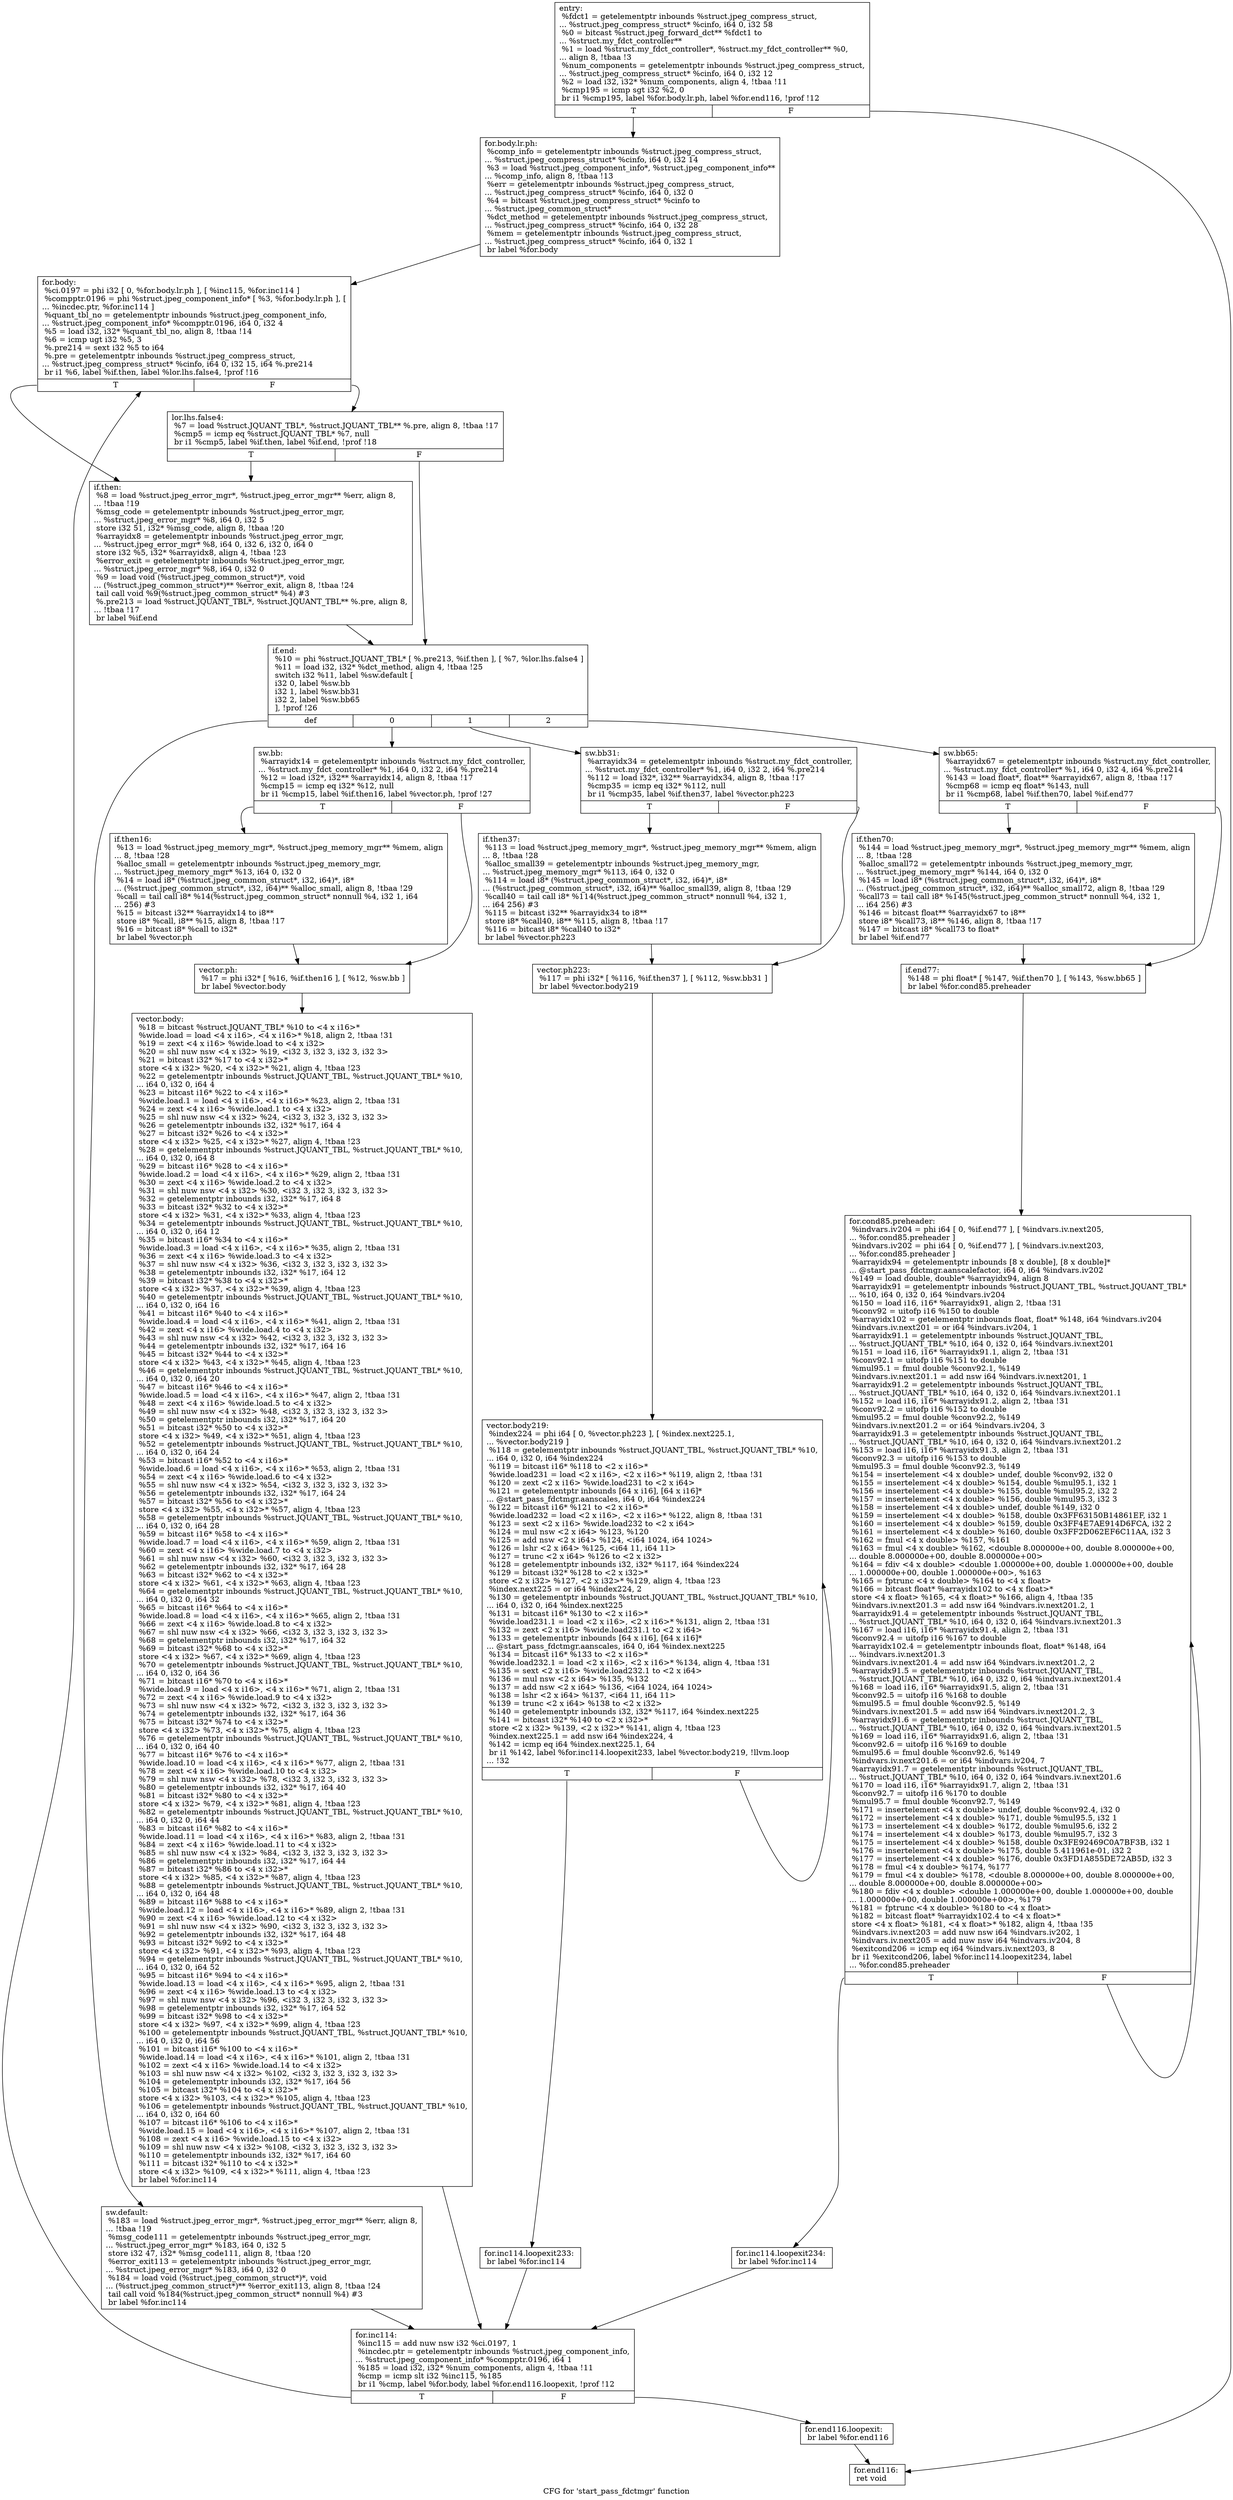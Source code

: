 digraph "CFG for 'start_pass_fdctmgr' function" {
	label="CFG for 'start_pass_fdctmgr' function";

	Node0x5643dc0 [shape=record,label="{entry:\l  %fdct1 = getelementptr inbounds %struct.jpeg_compress_struct,\l... %struct.jpeg_compress_struct* %cinfo, i64 0, i32 58\l  %0 = bitcast %struct.jpeg_forward_dct** %fdct1 to\l... %struct.my_fdct_controller**\l  %1 = load %struct.my_fdct_controller*, %struct.my_fdct_controller** %0,\l... align 8, !tbaa !3\l  %num_components = getelementptr inbounds %struct.jpeg_compress_struct,\l... %struct.jpeg_compress_struct* %cinfo, i64 0, i32 12\l  %2 = load i32, i32* %num_components, align 4, !tbaa !11\l  %cmp195 = icmp sgt i32 %2, 0\l  br i1 %cmp195, label %for.body.lr.ph, label %for.end116, !prof !12\l|{<s0>T|<s1>F}}"];
	Node0x5643dc0:s0 -> Node0x564a530;
	Node0x5643dc0:s1 -> Node0x564a5e0;
	Node0x564a530 [shape=record,label="{for.body.lr.ph:                                   \l  %comp_info = getelementptr inbounds %struct.jpeg_compress_struct,\l... %struct.jpeg_compress_struct* %cinfo, i64 0, i32 14\l  %3 = load %struct.jpeg_component_info*, %struct.jpeg_component_info**\l... %comp_info, align 8, !tbaa !13\l  %err = getelementptr inbounds %struct.jpeg_compress_struct,\l... %struct.jpeg_compress_struct* %cinfo, i64 0, i32 0\l  %4 = bitcast %struct.jpeg_compress_struct* %cinfo to\l... %struct.jpeg_common_struct*\l  %dct_method = getelementptr inbounds %struct.jpeg_compress_struct,\l... %struct.jpeg_compress_struct* %cinfo, i64 0, i32 28\l  %mem = getelementptr inbounds %struct.jpeg_compress_struct,\l... %struct.jpeg_compress_struct* %cinfo, i64 0, i32 1\l  br label %for.body\l}"];
	Node0x564a530 -> Node0x564ad90;
	Node0x564ad90 [shape=record,label="{for.body:                                         \l  %ci.0197 = phi i32 [ 0, %for.body.lr.ph ], [ %inc115, %for.inc114 ]\l  %compptr.0196 = phi %struct.jpeg_component_info* [ %3, %for.body.lr.ph ], [\l... %incdec.ptr, %for.inc114 ]\l  %quant_tbl_no = getelementptr inbounds %struct.jpeg_component_info,\l... %struct.jpeg_component_info* %compptr.0196, i64 0, i32 4\l  %5 = load i32, i32* %quant_tbl_no, align 8, !tbaa !14\l  %6 = icmp ugt i32 %5, 3\l  %.pre214 = sext i32 %5 to i64\l  %.pre = getelementptr inbounds %struct.jpeg_compress_struct,\l... %struct.jpeg_compress_struct* %cinfo, i64 0, i32 15, i64 %.pre214\l  br i1 %6, label %if.then, label %lor.lhs.false4, !prof !16\l|{<s0>T|<s1>F}}"];
	Node0x564ad90:s0 -> Node0x563f360;
	Node0x564ad90:s1 -> Node0x563f430;
	Node0x563f430 [shape=record,label="{lor.lhs.false4:                                   \l  %7 = load %struct.JQUANT_TBL*, %struct.JQUANT_TBL** %.pre, align 8, !tbaa !17\l  %cmp5 = icmp eq %struct.JQUANT_TBL* %7, null\l  br i1 %cmp5, label %if.then, label %if.end, !prof !18\l|{<s0>T|<s1>F}}"];
	Node0x563f430:s0 -> Node0x563f360;
	Node0x563f430:s1 -> Node0x564cac0;
	Node0x563f360 [shape=record,label="{if.then:                                          \l  %8 = load %struct.jpeg_error_mgr*, %struct.jpeg_error_mgr** %err, align 8,\l... !tbaa !19\l  %msg_code = getelementptr inbounds %struct.jpeg_error_mgr,\l... %struct.jpeg_error_mgr* %8, i64 0, i32 5\l  store i32 51, i32* %msg_code, align 8, !tbaa !20\l  %arrayidx8 = getelementptr inbounds %struct.jpeg_error_mgr,\l... %struct.jpeg_error_mgr* %8, i64 0, i32 6, i32 0, i64 0\l  store i32 %5, i32* %arrayidx8, align 4, !tbaa !23\l  %error_exit = getelementptr inbounds %struct.jpeg_error_mgr,\l... %struct.jpeg_error_mgr* %8, i64 0, i32 0\l  %9 = load void (%struct.jpeg_common_struct*)*, void\l... (%struct.jpeg_common_struct*)** %error_exit, align 8, !tbaa !24\l  tail call void %9(%struct.jpeg_common_struct* %4) #3\l  %.pre213 = load %struct.JQUANT_TBL*, %struct.JQUANT_TBL** %.pre, align 8,\l... !tbaa !17\l  br label %if.end\l}"];
	Node0x563f360 -> Node0x564cac0;
	Node0x564cac0 [shape=record,label="{if.end:                                           \l  %10 = phi %struct.JQUANT_TBL* [ %.pre213, %if.then ], [ %7, %lor.lhs.false4 ]\l  %11 = load i32, i32* %dct_method, align 4, !tbaa !25\l  switch i32 %11, label %sw.default [\l    i32 0, label %sw.bb\l    i32 1, label %sw.bb31\l    i32 2, label %sw.bb65\l  ], !prof !26\l|{<s0>def|<s1>0|<s2>1|<s3>2}}"];
	Node0x564cac0:s0 -> Node0x564efc0;
	Node0x564cac0:s1 -> Node0x564f0a0;
	Node0x564cac0:s2 -> Node0x564f150;
	Node0x564cac0:s3 -> Node0x564f220;
	Node0x564f0a0 [shape=record,label="{sw.bb:                                            \l  %arrayidx14 = getelementptr inbounds %struct.my_fdct_controller,\l... %struct.my_fdct_controller* %1, i64 0, i32 2, i64 %.pre214\l  %12 = load i32*, i32** %arrayidx14, align 8, !tbaa !17\l  %cmp15 = icmp eq i32* %12, null\l  br i1 %cmp15, label %if.then16, label %vector.ph, !prof !27\l|{<s0>T|<s1>F}}"];
	Node0x564f0a0:s0 -> Node0x564f710;
	Node0x564f0a0:s1 -> Node0x564f7f0;
	Node0x564f710 [shape=record,label="{if.then16:                                        \l  %13 = load %struct.jpeg_memory_mgr*, %struct.jpeg_memory_mgr** %mem, align\l... 8, !tbaa !28\l  %alloc_small = getelementptr inbounds %struct.jpeg_memory_mgr,\l... %struct.jpeg_memory_mgr* %13, i64 0, i32 0\l  %14 = load i8* (%struct.jpeg_common_struct*, i32, i64)*, i8*\l... (%struct.jpeg_common_struct*, i32, i64)** %alloc_small, align 8, !tbaa !29\l  %call = tail call i8* %14(%struct.jpeg_common_struct* nonnull %4, i32 1, i64\l... 256) #3\l  %15 = bitcast i32** %arrayidx14 to i8**\l  store i8* %call, i8** %15, align 8, !tbaa !17\l  %16 = bitcast i8* %call to i32*\l  br label %vector.ph\l}"];
	Node0x564f710 -> Node0x564f7f0;
	Node0x564f7f0 [shape=record,label="{vector.ph:                                        \l  %17 = phi i32* [ %16, %if.then16 ], [ %12, %sw.bb ]\l  br label %vector.body\l}"];
	Node0x564f7f0 -> Node0x5650cd0;
	Node0x5650cd0 [shape=record,label="{vector.body:                                      \l  %18 = bitcast %struct.JQUANT_TBL* %10 to \<4 x i16\>*\l  %wide.load = load \<4 x i16\>, \<4 x i16\>* %18, align 2, !tbaa !31\l  %19 = zext \<4 x i16\> %wide.load to \<4 x i32\>\l  %20 = shl nuw nsw \<4 x i32\> %19, \<i32 3, i32 3, i32 3, i32 3\>\l  %21 = bitcast i32* %17 to \<4 x i32\>*\l  store \<4 x i32\> %20, \<4 x i32\>* %21, align 4, !tbaa !23\l  %22 = getelementptr inbounds %struct.JQUANT_TBL, %struct.JQUANT_TBL* %10,\l... i64 0, i32 0, i64 4\l  %23 = bitcast i16* %22 to \<4 x i16\>*\l  %wide.load.1 = load \<4 x i16\>, \<4 x i16\>* %23, align 2, !tbaa !31\l  %24 = zext \<4 x i16\> %wide.load.1 to \<4 x i32\>\l  %25 = shl nuw nsw \<4 x i32\> %24, \<i32 3, i32 3, i32 3, i32 3\>\l  %26 = getelementptr inbounds i32, i32* %17, i64 4\l  %27 = bitcast i32* %26 to \<4 x i32\>*\l  store \<4 x i32\> %25, \<4 x i32\>* %27, align 4, !tbaa !23\l  %28 = getelementptr inbounds %struct.JQUANT_TBL, %struct.JQUANT_TBL* %10,\l... i64 0, i32 0, i64 8\l  %29 = bitcast i16* %28 to \<4 x i16\>*\l  %wide.load.2 = load \<4 x i16\>, \<4 x i16\>* %29, align 2, !tbaa !31\l  %30 = zext \<4 x i16\> %wide.load.2 to \<4 x i32\>\l  %31 = shl nuw nsw \<4 x i32\> %30, \<i32 3, i32 3, i32 3, i32 3\>\l  %32 = getelementptr inbounds i32, i32* %17, i64 8\l  %33 = bitcast i32* %32 to \<4 x i32\>*\l  store \<4 x i32\> %31, \<4 x i32\>* %33, align 4, !tbaa !23\l  %34 = getelementptr inbounds %struct.JQUANT_TBL, %struct.JQUANT_TBL* %10,\l... i64 0, i32 0, i64 12\l  %35 = bitcast i16* %34 to \<4 x i16\>*\l  %wide.load.3 = load \<4 x i16\>, \<4 x i16\>* %35, align 2, !tbaa !31\l  %36 = zext \<4 x i16\> %wide.load.3 to \<4 x i32\>\l  %37 = shl nuw nsw \<4 x i32\> %36, \<i32 3, i32 3, i32 3, i32 3\>\l  %38 = getelementptr inbounds i32, i32* %17, i64 12\l  %39 = bitcast i32* %38 to \<4 x i32\>*\l  store \<4 x i32\> %37, \<4 x i32\>* %39, align 4, !tbaa !23\l  %40 = getelementptr inbounds %struct.JQUANT_TBL, %struct.JQUANT_TBL* %10,\l... i64 0, i32 0, i64 16\l  %41 = bitcast i16* %40 to \<4 x i16\>*\l  %wide.load.4 = load \<4 x i16\>, \<4 x i16\>* %41, align 2, !tbaa !31\l  %42 = zext \<4 x i16\> %wide.load.4 to \<4 x i32\>\l  %43 = shl nuw nsw \<4 x i32\> %42, \<i32 3, i32 3, i32 3, i32 3\>\l  %44 = getelementptr inbounds i32, i32* %17, i64 16\l  %45 = bitcast i32* %44 to \<4 x i32\>*\l  store \<4 x i32\> %43, \<4 x i32\>* %45, align 4, !tbaa !23\l  %46 = getelementptr inbounds %struct.JQUANT_TBL, %struct.JQUANT_TBL* %10,\l... i64 0, i32 0, i64 20\l  %47 = bitcast i16* %46 to \<4 x i16\>*\l  %wide.load.5 = load \<4 x i16\>, \<4 x i16\>* %47, align 2, !tbaa !31\l  %48 = zext \<4 x i16\> %wide.load.5 to \<4 x i32\>\l  %49 = shl nuw nsw \<4 x i32\> %48, \<i32 3, i32 3, i32 3, i32 3\>\l  %50 = getelementptr inbounds i32, i32* %17, i64 20\l  %51 = bitcast i32* %50 to \<4 x i32\>*\l  store \<4 x i32\> %49, \<4 x i32\>* %51, align 4, !tbaa !23\l  %52 = getelementptr inbounds %struct.JQUANT_TBL, %struct.JQUANT_TBL* %10,\l... i64 0, i32 0, i64 24\l  %53 = bitcast i16* %52 to \<4 x i16\>*\l  %wide.load.6 = load \<4 x i16\>, \<4 x i16\>* %53, align 2, !tbaa !31\l  %54 = zext \<4 x i16\> %wide.load.6 to \<4 x i32\>\l  %55 = shl nuw nsw \<4 x i32\> %54, \<i32 3, i32 3, i32 3, i32 3\>\l  %56 = getelementptr inbounds i32, i32* %17, i64 24\l  %57 = bitcast i32* %56 to \<4 x i32\>*\l  store \<4 x i32\> %55, \<4 x i32\>* %57, align 4, !tbaa !23\l  %58 = getelementptr inbounds %struct.JQUANT_TBL, %struct.JQUANT_TBL* %10,\l... i64 0, i32 0, i64 28\l  %59 = bitcast i16* %58 to \<4 x i16\>*\l  %wide.load.7 = load \<4 x i16\>, \<4 x i16\>* %59, align 2, !tbaa !31\l  %60 = zext \<4 x i16\> %wide.load.7 to \<4 x i32\>\l  %61 = shl nuw nsw \<4 x i32\> %60, \<i32 3, i32 3, i32 3, i32 3\>\l  %62 = getelementptr inbounds i32, i32* %17, i64 28\l  %63 = bitcast i32* %62 to \<4 x i32\>*\l  store \<4 x i32\> %61, \<4 x i32\>* %63, align 4, !tbaa !23\l  %64 = getelementptr inbounds %struct.JQUANT_TBL, %struct.JQUANT_TBL* %10,\l... i64 0, i32 0, i64 32\l  %65 = bitcast i16* %64 to \<4 x i16\>*\l  %wide.load.8 = load \<4 x i16\>, \<4 x i16\>* %65, align 2, !tbaa !31\l  %66 = zext \<4 x i16\> %wide.load.8 to \<4 x i32\>\l  %67 = shl nuw nsw \<4 x i32\> %66, \<i32 3, i32 3, i32 3, i32 3\>\l  %68 = getelementptr inbounds i32, i32* %17, i64 32\l  %69 = bitcast i32* %68 to \<4 x i32\>*\l  store \<4 x i32\> %67, \<4 x i32\>* %69, align 4, !tbaa !23\l  %70 = getelementptr inbounds %struct.JQUANT_TBL, %struct.JQUANT_TBL* %10,\l... i64 0, i32 0, i64 36\l  %71 = bitcast i16* %70 to \<4 x i16\>*\l  %wide.load.9 = load \<4 x i16\>, \<4 x i16\>* %71, align 2, !tbaa !31\l  %72 = zext \<4 x i16\> %wide.load.9 to \<4 x i32\>\l  %73 = shl nuw nsw \<4 x i32\> %72, \<i32 3, i32 3, i32 3, i32 3\>\l  %74 = getelementptr inbounds i32, i32* %17, i64 36\l  %75 = bitcast i32* %74 to \<4 x i32\>*\l  store \<4 x i32\> %73, \<4 x i32\>* %75, align 4, !tbaa !23\l  %76 = getelementptr inbounds %struct.JQUANT_TBL, %struct.JQUANT_TBL* %10,\l... i64 0, i32 0, i64 40\l  %77 = bitcast i16* %76 to \<4 x i16\>*\l  %wide.load.10 = load \<4 x i16\>, \<4 x i16\>* %77, align 2, !tbaa !31\l  %78 = zext \<4 x i16\> %wide.load.10 to \<4 x i32\>\l  %79 = shl nuw nsw \<4 x i32\> %78, \<i32 3, i32 3, i32 3, i32 3\>\l  %80 = getelementptr inbounds i32, i32* %17, i64 40\l  %81 = bitcast i32* %80 to \<4 x i32\>*\l  store \<4 x i32\> %79, \<4 x i32\>* %81, align 4, !tbaa !23\l  %82 = getelementptr inbounds %struct.JQUANT_TBL, %struct.JQUANT_TBL* %10,\l... i64 0, i32 0, i64 44\l  %83 = bitcast i16* %82 to \<4 x i16\>*\l  %wide.load.11 = load \<4 x i16\>, \<4 x i16\>* %83, align 2, !tbaa !31\l  %84 = zext \<4 x i16\> %wide.load.11 to \<4 x i32\>\l  %85 = shl nuw nsw \<4 x i32\> %84, \<i32 3, i32 3, i32 3, i32 3\>\l  %86 = getelementptr inbounds i32, i32* %17, i64 44\l  %87 = bitcast i32* %86 to \<4 x i32\>*\l  store \<4 x i32\> %85, \<4 x i32\>* %87, align 4, !tbaa !23\l  %88 = getelementptr inbounds %struct.JQUANT_TBL, %struct.JQUANT_TBL* %10,\l... i64 0, i32 0, i64 48\l  %89 = bitcast i16* %88 to \<4 x i16\>*\l  %wide.load.12 = load \<4 x i16\>, \<4 x i16\>* %89, align 2, !tbaa !31\l  %90 = zext \<4 x i16\> %wide.load.12 to \<4 x i32\>\l  %91 = shl nuw nsw \<4 x i32\> %90, \<i32 3, i32 3, i32 3, i32 3\>\l  %92 = getelementptr inbounds i32, i32* %17, i64 48\l  %93 = bitcast i32* %92 to \<4 x i32\>*\l  store \<4 x i32\> %91, \<4 x i32\>* %93, align 4, !tbaa !23\l  %94 = getelementptr inbounds %struct.JQUANT_TBL, %struct.JQUANT_TBL* %10,\l... i64 0, i32 0, i64 52\l  %95 = bitcast i16* %94 to \<4 x i16\>*\l  %wide.load.13 = load \<4 x i16\>, \<4 x i16\>* %95, align 2, !tbaa !31\l  %96 = zext \<4 x i16\> %wide.load.13 to \<4 x i32\>\l  %97 = shl nuw nsw \<4 x i32\> %96, \<i32 3, i32 3, i32 3, i32 3\>\l  %98 = getelementptr inbounds i32, i32* %17, i64 52\l  %99 = bitcast i32* %98 to \<4 x i32\>*\l  store \<4 x i32\> %97, \<4 x i32\>* %99, align 4, !tbaa !23\l  %100 = getelementptr inbounds %struct.JQUANT_TBL, %struct.JQUANT_TBL* %10,\l... i64 0, i32 0, i64 56\l  %101 = bitcast i16* %100 to \<4 x i16\>*\l  %wide.load.14 = load \<4 x i16\>, \<4 x i16\>* %101, align 2, !tbaa !31\l  %102 = zext \<4 x i16\> %wide.load.14 to \<4 x i32\>\l  %103 = shl nuw nsw \<4 x i32\> %102, \<i32 3, i32 3, i32 3, i32 3\>\l  %104 = getelementptr inbounds i32, i32* %17, i64 56\l  %105 = bitcast i32* %104 to \<4 x i32\>*\l  store \<4 x i32\> %103, \<4 x i32\>* %105, align 4, !tbaa !23\l  %106 = getelementptr inbounds %struct.JQUANT_TBL, %struct.JQUANT_TBL* %10,\l... i64 0, i32 0, i64 60\l  %107 = bitcast i16* %106 to \<4 x i16\>*\l  %wide.load.15 = load \<4 x i16\>, \<4 x i16\>* %107, align 2, !tbaa !31\l  %108 = zext \<4 x i16\> %wide.load.15 to \<4 x i32\>\l  %109 = shl nuw nsw \<4 x i32\> %108, \<i32 3, i32 3, i32 3, i32 3\>\l  %110 = getelementptr inbounds i32, i32* %17, i64 60\l  %111 = bitcast i32* %110 to \<4 x i32\>*\l  store \<4 x i32\> %109, \<4 x i32\>* %111, align 4, !tbaa !23\l  br label %for.inc114\l}"];
	Node0x5650cd0 -> Node0x563fff0;
	Node0x564f150 [shape=record,label="{sw.bb31:                                          \l  %arrayidx34 = getelementptr inbounds %struct.my_fdct_controller,\l... %struct.my_fdct_controller* %1, i64 0, i32 2, i64 %.pre214\l  %112 = load i32*, i32** %arrayidx34, align 8, !tbaa !17\l  %cmp35 = icmp eq i32* %112, null\l  br i1 %cmp35, label %if.then37, label %vector.ph223\l|{<s0>T|<s1>F}}"];
	Node0x564f150:s0 -> Node0x5657830;
	Node0x564f150:s1 -> Node0x5657910;
	Node0x5657830 [shape=record,label="{if.then37:                                        \l  %113 = load %struct.jpeg_memory_mgr*, %struct.jpeg_memory_mgr** %mem, align\l... 8, !tbaa !28\l  %alloc_small39 = getelementptr inbounds %struct.jpeg_memory_mgr,\l... %struct.jpeg_memory_mgr* %113, i64 0, i32 0\l  %114 = load i8* (%struct.jpeg_common_struct*, i32, i64)*, i8*\l... (%struct.jpeg_common_struct*, i32, i64)** %alloc_small39, align 8, !tbaa !29\l  %call40 = tail call i8* %114(%struct.jpeg_common_struct* nonnull %4, i32 1,\l... i64 256) #3\l  %115 = bitcast i32** %arrayidx34 to i8**\l  store i8* %call40, i8** %115, align 8, !tbaa !17\l  %116 = bitcast i8* %call40 to i32*\l  br label %vector.ph223\l}"];
	Node0x5657830 -> Node0x5657910;
	Node0x5657910 [shape=record,label="{vector.ph223:                                     \l  %117 = phi i32* [ %116, %if.then37 ], [ %112, %sw.bb31 ]\l  br label %vector.body219\l}"];
	Node0x5657910 -> Node0x564b200;
	Node0x564b200 [shape=record,label="{vector.body219:                                   \l  %index224 = phi i64 [ 0, %vector.ph223 ], [ %index.next225.1,\l... %vector.body219 ]\l  %118 = getelementptr inbounds %struct.JQUANT_TBL, %struct.JQUANT_TBL* %10,\l... i64 0, i32 0, i64 %index224\l  %119 = bitcast i16* %118 to \<2 x i16\>*\l  %wide.load231 = load \<2 x i16\>, \<2 x i16\>* %119, align 2, !tbaa !31\l  %120 = zext \<2 x i16\> %wide.load231 to \<2 x i64\>\l  %121 = getelementptr inbounds [64 x i16], [64 x i16]*\l... @start_pass_fdctmgr.aanscales, i64 0, i64 %index224\l  %122 = bitcast i16* %121 to \<2 x i16\>*\l  %wide.load232 = load \<2 x i16\>, \<2 x i16\>* %122, align 8, !tbaa !31\l  %123 = sext \<2 x i16\> %wide.load232 to \<2 x i64\>\l  %124 = mul nsw \<2 x i64\> %123, %120\l  %125 = add nsw \<2 x i64\> %124, \<i64 1024, i64 1024\>\l  %126 = lshr \<2 x i64\> %125, \<i64 11, i64 11\>\l  %127 = trunc \<2 x i64\> %126 to \<2 x i32\>\l  %128 = getelementptr inbounds i32, i32* %117, i64 %index224\l  %129 = bitcast i32* %128 to \<2 x i32\>*\l  store \<2 x i32\> %127, \<2 x i32\>* %129, align 4, !tbaa !23\l  %index.next225 = or i64 %index224, 2\l  %130 = getelementptr inbounds %struct.JQUANT_TBL, %struct.JQUANT_TBL* %10,\l... i64 0, i32 0, i64 %index.next225\l  %131 = bitcast i16* %130 to \<2 x i16\>*\l  %wide.load231.1 = load \<2 x i16\>, \<2 x i16\>* %131, align 2, !tbaa !31\l  %132 = zext \<2 x i16\> %wide.load231.1 to \<2 x i64\>\l  %133 = getelementptr inbounds [64 x i16], [64 x i16]*\l... @start_pass_fdctmgr.aanscales, i64 0, i64 %index.next225\l  %134 = bitcast i16* %133 to \<2 x i16\>*\l  %wide.load232.1 = load \<2 x i16\>, \<2 x i16\>* %134, align 4, !tbaa !31\l  %135 = sext \<2 x i16\> %wide.load232.1 to \<2 x i64\>\l  %136 = mul nsw \<2 x i64\> %135, %132\l  %137 = add nsw \<2 x i64\> %136, \<i64 1024, i64 1024\>\l  %138 = lshr \<2 x i64\> %137, \<i64 11, i64 11\>\l  %139 = trunc \<2 x i64\> %138 to \<2 x i32\>\l  %140 = getelementptr inbounds i32, i32* %117, i64 %index.next225\l  %141 = bitcast i32* %140 to \<2 x i32\>*\l  store \<2 x i32\> %139, \<2 x i32\>* %141, align 4, !tbaa !23\l  %index.next225.1 = add nsw i64 %index224, 4\l  %142 = icmp eq i64 %index.next225.1, 64\l  br i1 %142, label %for.inc114.loopexit233, label %vector.body219, !llvm.loop\l... !32\l|{<s0>T|<s1>F}}"];
	Node0x564b200:s0 -> Node0x5659fd0;
	Node0x564b200:s1 -> Node0x564b200;
	Node0x564f220 [shape=record,label="{sw.bb65:                                          \l  %arrayidx67 = getelementptr inbounds %struct.my_fdct_controller,\l... %struct.my_fdct_controller* %1, i64 0, i32 4, i64 %.pre214\l  %143 = load float*, float** %arrayidx67, align 8, !tbaa !17\l  %cmp68 = icmp eq float* %143, null\l  br i1 %cmp68, label %if.then70, label %if.end77\l|{<s0>T|<s1>F}}"];
	Node0x564f220:s0 -> Node0x565a380;
	Node0x564f220:s1 -> Node0x565a460;
	Node0x565a380 [shape=record,label="{if.then70:                                        \l  %144 = load %struct.jpeg_memory_mgr*, %struct.jpeg_memory_mgr** %mem, align\l... 8, !tbaa !28\l  %alloc_small72 = getelementptr inbounds %struct.jpeg_memory_mgr,\l... %struct.jpeg_memory_mgr* %144, i64 0, i32 0\l  %145 = load i8* (%struct.jpeg_common_struct*, i32, i64)*, i8*\l... (%struct.jpeg_common_struct*, i32, i64)** %alloc_small72, align 8, !tbaa !29\l  %call73 = tail call i8* %145(%struct.jpeg_common_struct* nonnull %4, i32 1,\l... i64 256) #3\l  %146 = bitcast float** %arrayidx67 to i8**\l  store i8* %call73, i8** %146, align 8, !tbaa !17\l  %147 = bitcast i8* %call73 to float*\l  br label %if.end77\l}"];
	Node0x565a380 -> Node0x565a460;
	Node0x565a460 [shape=record,label="{if.end77:                                         \l  %148 = phi float* [ %147, %if.then70 ], [ %143, %sw.bb65 ]\l  br label %for.cond85.preheader\l}"];
	Node0x565a460 -> Node0x565aa90;
	Node0x565aa90 [shape=record,label="{for.cond85.preheader:                             \l  %indvars.iv204 = phi i64 [ 0, %if.end77 ], [ %indvars.iv.next205,\l... %for.cond85.preheader ]\l  %indvars.iv202 = phi i64 [ 0, %if.end77 ], [ %indvars.iv.next203,\l... %for.cond85.preheader ]\l  %arrayidx94 = getelementptr inbounds [8 x double], [8 x double]*\l... @start_pass_fdctmgr.aanscalefactor, i64 0, i64 %indvars.iv202\l  %149 = load double, double* %arrayidx94, align 8\l  %arrayidx91 = getelementptr inbounds %struct.JQUANT_TBL, %struct.JQUANT_TBL*\l... %10, i64 0, i32 0, i64 %indvars.iv204\l  %150 = load i16, i16* %arrayidx91, align 2, !tbaa !31\l  %conv92 = uitofp i16 %150 to double\l  %arrayidx102 = getelementptr inbounds float, float* %148, i64 %indvars.iv204\l  %indvars.iv.next201 = or i64 %indvars.iv204, 1\l  %arrayidx91.1 = getelementptr inbounds %struct.JQUANT_TBL,\l... %struct.JQUANT_TBL* %10, i64 0, i32 0, i64 %indvars.iv.next201\l  %151 = load i16, i16* %arrayidx91.1, align 2, !tbaa !31\l  %conv92.1 = uitofp i16 %151 to double\l  %mul95.1 = fmul double %conv92.1, %149\l  %indvars.iv.next201.1 = add nsw i64 %indvars.iv.next201, 1\l  %arrayidx91.2 = getelementptr inbounds %struct.JQUANT_TBL,\l... %struct.JQUANT_TBL* %10, i64 0, i32 0, i64 %indvars.iv.next201.1\l  %152 = load i16, i16* %arrayidx91.2, align 2, !tbaa !31\l  %conv92.2 = uitofp i16 %152 to double\l  %mul95.2 = fmul double %conv92.2, %149\l  %indvars.iv.next201.2 = or i64 %indvars.iv204, 3\l  %arrayidx91.3 = getelementptr inbounds %struct.JQUANT_TBL,\l... %struct.JQUANT_TBL* %10, i64 0, i32 0, i64 %indvars.iv.next201.2\l  %153 = load i16, i16* %arrayidx91.3, align 2, !tbaa !31\l  %conv92.3 = uitofp i16 %153 to double\l  %mul95.3 = fmul double %conv92.3, %149\l  %154 = insertelement \<4 x double\> undef, double %conv92, i32 0\l  %155 = insertelement \<4 x double\> %154, double %mul95.1, i32 1\l  %156 = insertelement \<4 x double\> %155, double %mul95.2, i32 2\l  %157 = insertelement \<4 x double\> %156, double %mul95.3, i32 3\l  %158 = insertelement \<4 x double\> undef, double %149, i32 0\l  %159 = insertelement \<4 x double\> %158, double 0x3FF63150B14861EF, i32 1\l  %160 = insertelement \<4 x double\> %159, double 0x3FF4E7AE914D6FCA, i32 2\l  %161 = insertelement \<4 x double\> %160, double 0x3FF2D062EF6C11AA, i32 3\l  %162 = fmul \<4 x double\> %157, %161\l  %163 = fmul \<4 x double\> %162, \<double 8.000000e+00, double 8.000000e+00,\l... double 8.000000e+00, double 8.000000e+00\>\l  %164 = fdiv \<4 x double\> \<double 1.000000e+00, double 1.000000e+00, double\l... 1.000000e+00, double 1.000000e+00\>, %163\l  %165 = fptrunc \<4 x double\> %164 to \<4 x float\>\l  %166 = bitcast float* %arrayidx102 to \<4 x float\>*\l  store \<4 x float\> %165, \<4 x float\>* %166, align 4, !tbaa !35\l  %indvars.iv.next201.3 = add nsw i64 %indvars.iv.next201.2, 1\l  %arrayidx91.4 = getelementptr inbounds %struct.JQUANT_TBL,\l... %struct.JQUANT_TBL* %10, i64 0, i32 0, i64 %indvars.iv.next201.3\l  %167 = load i16, i16* %arrayidx91.4, align 2, !tbaa !31\l  %conv92.4 = uitofp i16 %167 to double\l  %arrayidx102.4 = getelementptr inbounds float, float* %148, i64\l... %indvars.iv.next201.3\l  %indvars.iv.next201.4 = add nsw i64 %indvars.iv.next201.2, 2\l  %arrayidx91.5 = getelementptr inbounds %struct.JQUANT_TBL,\l... %struct.JQUANT_TBL* %10, i64 0, i32 0, i64 %indvars.iv.next201.4\l  %168 = load i16, i16* %arrayidx91.5, align 2, !tbaa !31\l  %conv92.5 = uitofp i16 %168 to double\l  %mul95.5 = fmul double %conv92.5, %149\l  %indvars.iv.next201.5 = add nsw i64 %indvars.iv.next201.2, 3\l  %arrayidx91.6 = getelementptr inbounds %struct.JQUANT_TBL,\l... %struct.JQUANT_TBL* %10, i64 0, i32 0, i64 %indvars.iv.next201.5\l  %169 = load i16, i16* %arrayidx91.6, align 2, !tbaa !31\l  %conv92.6 = uitofp i16 %169 to double\l  %mul95.6 = fmul double %conv92.6, %149\l  %indvars.iv.next201.6 = or i64 %indvars.iv204, 7\l  %arrayidx91.7 = getelementptr inbounds %struct.JQUANT_TBL,\l... %struct.JQUANT_TBL* %10, i64 0, i32 0, i64 %indvars.iv.next201.6\l  %170 = load i16, i16* %arrayidx91.7, align 2, !tbaa !31\l  %conv92.7 = uitofp i16 %170 to double\l  %mul95.7 = fmul double %conv92.7, %149\l  %171 = insertelement \<4 x double\> undef, double %conv92.4, i32 0\l  %172 = insertelement \<4 x double\> %171, double %mul95.5, i32 1\l  %173 = insertelement \<4 x double\> %172, double %mul95.6, i32 2\l  %174 = insertelement \<4 x double\> %173, double %mul95.7, i32 3\l  %175 = insertelement \<4 x double\> %158, double 0x3FE92469C0A7BF3B, i32 1\l  %176 = insertelement \<4 x double\> %175, double 5.411961e-01, i32 2\l  %177 = insertelement \<4 x double\> %176, double 0x3FD1A855DE72AB5D, i32 3\l  %178 = fmul \<4 x double\> %174, %177\l  %179 = fmul \<4 x double\> %178, \<double 8.000000e+00, double 8.000000e+00,\l... double 8.000000e+00, double 8.000000e+00\>\l  %180 = fdiv \<4 x double\> \<double 1.000000e+00, double 1.000000e+00, double\l... 1.000000e+00, double 1.000000e+00\>, %179\l  %181 = fptrunc \<4 x double\> %180 to \<4 x float\>\l  %182 = bitcast float* %arrayidx102.4 to \<4 x float\>*\l  store \<4 x float\> %181, \<4 x float\>* %182, align 4, !tbaa !35\l  %indvars.iv.next203 = add nuw nsw i64 %indvars.iv202, 1\l  %indvars.iv.next205 = add nuw nsw i64 %indvars.iv204, 8\l  %exitcond206 = icmp eq i64 %indvars.iv.next203, 8\l  br i1 %exitcond206, label %for.inc114.loopexit234, label\l... %for.cond85.preheader\l|{<s0>T|<s1>F}}"];
	Node0x565aa90:s0 -> Node0x5653490;
	Node0x565aa90:s1 -> Node0x565aa90;
	Node0x564efc0 [shape=record,label="{sw.default:                                       \l  %183 = load %struct.jpeg_error_mgr*, %struct.jpeg_error_mgr** %err, align 8,\l... !tbaa !19\l  %msg_code111 = getelementptr inbounds %struct.jpeg_error_mgr,\l... %struct.jpeg_error_mgr* %183, i64 0, i32 5\l  store i32 47, i32* %msg_code111, align 8, !tbaa !20\l  %error_exit113 = getelementptr inbounds %struct.jpeg_error_mgr,\l... %struct.jpeg_error_mgr* %183, i64 0, i32 0\l  %184 = load void (%struct.jpeg_common_struct*)*, void\l... (%struct.jpeg_common_struct*)** %error_exit113, align 8, !tbaa !24\l  tail call void %184(%struct.jpeg_common_struct* nonnull %4) #3\l  br label %for.inc114\l}"];
	Node0x564efc0 -> Node0x563fff0;
	Node0x5659fd0 [shape=record,label="{for.inc114.loopexit233:                           \l  br label %for.inc114\l}"];
	Node0x5659fd0 -> Node0x563fff0;
	Node0x5653490 [shape=record,label="{for.inc114.loopexit234:                           \l  br label %for.inc114\l}"];
	Node0x5653490 -> Node0x563fff0;
	Node0x563fff0 [shape=record,label="{for.inc114:                                       \l  %inc115 = add nuw nsw i32 %ci.0197, 1\l  %incdec.ptr = getelementptr inbounds %struct.jpeg_component_info,\l... %struct.jpeg_component_info* %compptr.0196, i64 1\l  %185 = load i32, i32* %num_components, align 4, !tbaa !11\l  %cmp = icmp slt i32 %inc115, %185\l  br i1 %cmp, label %for.body, label %for.end116.loopexit, !prof !12\l|{<s0>T|<s1>F}}"];
	Node0x563fff0:s0 -> Node0x564ad90;
	Node0x563fff0:s1 -> Node0x5654060;
	Node0x5654060 [shape=record,label="{for.end116.loopexit:                              \l  br label %for.end116\l}"];
	Node0x5654060 -> Node0x564a5e0;
	Node0x564a5e0 [shape=record,label="{for.end116:                                       \l  ret void\l}"];
}
